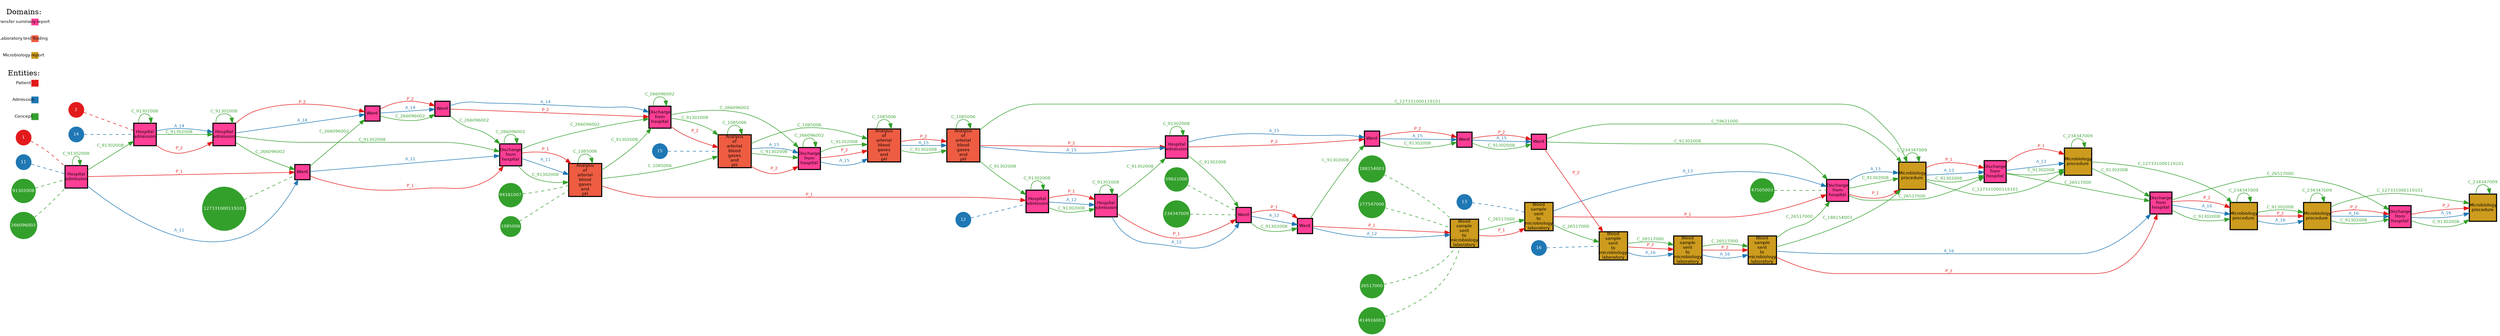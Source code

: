 // Query Result
digraph {
	graph [margin=0 rankdir=LR]
	node [fixedsize=false fontname=Helvetica fontsize=8 height=0.4 margin=0 shape=square width=0.4]
	1170 [label="Analysis
of
arterial
blood
gases
and
pH" color="#000000" fillcolor=tomato2 penwidth=2 style=filled]
	1171 [label="Hospital
admission" color="#000000" fillcolor=violetred1 penwidth=2 style=filled]
	1170 -> 1171 [label=P_1 color="#e31a1c" fontcolor="#e31a1c" fontname=Helvetica fontsize=8 penwidth=1]
	1171 [label="Hospital
admission" color="#000000" fillcolor=violetred1 penwidth=2 style=filled]
	1172 [label="Hospital
admission" color="#000000" fillcolor=violetred1 penwidth=2 style=filled]
	1171 -> 1172 [label=P_1 color="#e31a1c" fontcolor="#e31a1c" fontname=Helvetica fontsize=8 penwidth=1]
	1178 [label="Microbiology
procedure" color="#000000" fillcolor=goldenrod3 penwidth=2 style=filled]
	1179 [label="Discharge
from
hospital" color="#000000" fillcolor=violetred1 penwidth=2 style=filled]
	1178 -> 1179 [label=P_1 color="#e31a1c" fontcolor="#e31a1c" fontname=Helvetica fontsize=8 penwidth=1]
	1167 [label="Hospital
admission" color="#000000" fillcolor=violetred1 penwidth=2 style=filled]
	1168 [label=Ward color="#000000" fillcolor=violetred1 penwidth=2 style=filled]
	1167 -> 1168 [label=P_1 color="#e31a1c" fontcolor="#e31a1c" fontname=Helvetica fontsize=8 penwidth=1]
	1176 [label="Blood
sample
sent
to
microbiology
laboratory" color="#000000" fillcolor=goldenrod3 penwidth=2 style=filled]
	1177 [label="Discharge
from
hospital" color="#000000" fillcolor=violetred1 penwidth=2 style=filled]
	1176 -> 1177 [label=P_1 color="#e31a1c" fontcolor="#e31a1c" fontname=Helvetica fontsize=8 penwidth=1]
	1173 [label=Ward color="#000000" fillcolor=violetred1 penwidth=2 style=filled]
	1174 [label=Ward color="#000000" fillcolor=violetred1 penwidth=2 style=filled]
	1173 -> 1174 [label=P_1 color="#e31a1c" fontcolor="#e31a1c" fontname=Helvetica fontsize=8 penwidth=1]
	1179 [label="Discharge
from
hospital" color="#000000" fillcolor=violetred1 penwidth=2 style=filled]
	1180 [label="Microbiology
procedure" color="#000000" fillcolor=goldenrod3 penwidth=2 style=filled]
	1179 -> 1180 [label=P_1 color="#e31a1c" fontcolor="#e31a1c" fontname=Helvetica fontsize=8 penwidth=1]
	1177 [label="Discharge
from
hospital" color="#000000" fillcolor=violetred1 penwidth=2 style=filled]
	1178 [label="Microbiology
procedure" color="#000000" fillcolor=goldenrod3 penwidth=2 style=filled]
	1177 -> 1178 [label=P_1 color="#e31a1c" fontcolor="#e31a1c" fontname=Helvetica fontsize=8 penwidth=1]
	1175 [label="Blood
sample
sent
to
microbiology
laboratory" color="#000000" fillcolor=goldenrod3 penwidth=2 style=filled]
	1176 [label="Blood
sample
sent
to
microbiology
laboratory" color="#000000" fillcolor=goldenrod3 penwidth=2 style=filled]
	1175 -> 1176 [label=P_1 color="#e31a1c" fontcolor="#e31a1c" fontname=Helvetica fontsize=8 penwidth=1]
	1174 [label=Ward color="#000000" fillcolor=violetred1 penwidth=2 style=filled]
	1175 [label="Blood
sample
sent
to
microbiology
laboratory" color="#000000" fillcolor=goldenrod3 penwidth=2 style=filled]
	1174 -> 1175 [label=P_1 color="#e31a1c" fontcolor="#e31a1c" fontname=Helvetica fontsize=8 penwidth=1]
	1169 [label="Discharge
from
hospital" color="#000000" fillcolor=violetred1 penwidth=2 style=filled]
	1170 [label="Analysis
of
arterial
blood
gases
and
pH" color="#000000" fillcolor=tomato2 penwidth=2 style=filled]
	1169 -> 1170 [label=P_1 color="#e31a1c" fontcolor="#e31a1c" fontname=Helvetica fontsize=8 penwidth=1]
	1168 [label=Ward color="#000000" fillcolor=violetred1 penwidth=2 style=filled]
	1169 [label="Discharge
from
hospital" color="#000000" fillcolor=violetred1 penwidth=2 style=filled]
	1168 -> 1169 [label=P_1 color="#e31a1c" fontcolor="#e31a1c" fontname=Helvetica fontsize=8 penwidth=1]
	1172 [label="Hospital
admission" color="#000000" fillcolor=violetred1 penwidth=2 style=filled]
	1173 [label=Ward color="#000000" fillcolor=violetred1 penwidth=2 style=filled]
	1172 -> 1173 [label=P_1 color="#e31a1c" fontcolor="#e31a1c" fontname=Helvetica fontsize=8 penwidth=1]
	node [fixedsize=false fontname=Helvetica fontsize=8 height=0.4 margin=0 shape=square width=0.4]
	1171 [label="Hospital
admission" color="#000000" fillcolor=violetred1 penwidth=2 style=filled]
	1172 [label="Hospital
admission" color="#000000" fillcolor=violetred1 penwidth=2 style=filled]
	1179 [label="Discharge
from
hospital" color="#000000" fillcolor=violetred1 penwidth=2 style=filled]
	1168 [label=Ward color="#000000" fillcolor=violetred1 penwidth=2 style=filled]
	1177 [label="Discharge
from
hospital" color="#000000" fillcolor=violetred1 penwidth=2 style=filled]
	1174 [label=Ward color="#000000" fillcolor=violetred1 penwidth=2 style=filled]
	1180 [label="Microbiology
procedure" color="#000000" fillcolor=goldenrod3 penwidth=2 style=filled]
	1178 [label="Microbiology
procedure" color="#000000" fillcolor=goldenrod3 penwidth=2 style=filled]
	1176 [label="Blood
sample
sent
to
microbiology
laboratory" color="#000000" fillcolor=goldenrod3 penwidth=2 style=filled]
	1167 [label="Hospital
admission" color="#000000" fillcolor=violetred1 penwidth=2 style=filled]
	1175 [label="Blood
sample
sent
to
microbiology
laboratory" color="#000000" fillcolor=goldenrod3 penwidth=2 style=filled]
	1170 [label="Analysis
of
arterial
blood
gases
and
pH" color="#000000" fillcolor=tomato2 penwidth=2 style=filled]
	1169 [label="Discharge
from
hospital" color="#000000" fillcolor=violetred1 penwidth=2 style=filled]
	1173 [label=Ward color="#000000" fillcolor=violetred1 penwidth=2 style=filled]
	node [fixedsize=false fontname=Helvetica fontsize=8 height=0.4 margin=0 shape=square width=0.4]
	1198 [label="Microbiology
procedure" color="#000000" fillcolor=goldenrod3 penwidth=2 style=filled]
	1199 [label="Microbiology
procedure" color="#000000" fillcolor=goldenrod3 penwidth=2 style=filled]
	1198 -> 1199 [label=P_2 color="#e31a1c" fontcolor="#e31a1c" fontname=Helvetica fontsize=8 penwidth=1]
	1186 [label="Analysis
of
arterial
blood
gases
and
pH" color="#000000" fillcolor=tomato2 penwidth=2 style=filled]
	1187 [label="Discharge
from
hospital" color="#000000" fillcolor=violetred1 penwidth=2 style=filled]
	1186 -> 1187 [label=P_2 color="#e31a1c" fontcolor="#e31a1c" fontname=Helvetica fontsize=8 penwidth=1]
	1189 [label="Analysis
of
arterial
blood
gases
and
pH" color="#000000" fillcolor=tomato2 penwidth=2 style=filled]
	1190 [label="Hospital
admission" color="#000000" fillcolor=violetred1 penwidth=2 style=filled]
	1189 -> 1190 [label=P_2 color="#e31a1c" fontcolor="#e31a1c" fontname=Helvetica fontsize=8 penwidth=1]
	1193 [label=Ward color="#000000" fillcolor=violetred1 penwidth=2 style=filled]
	1194 [label="Blood
sample
sent
to
microbiology
laboratory" color="#000000" fillcolor=goldenrod3 penwidth=2 style=filled]
	1193 -> 1194 [label=P_2 color="#e31a1c" fontcolor="#e31a1c" fontname=Helvetica fontsize=8 penwidth=1]
	1184 [label=Ward color="#000000" fillcolor=violetred1 penwidth=2 style=filled]
	1185 [label="Discharge
from
hospital" color="#000000" fillcolor=violetred1 penwidth=2 style=filled]
	1184 -> 1185 [label=P_2 color="#e31a1c" fontcolor="#e31a1c" fontname=Helvetica fontsize=8 penwidth=1]
	1194 [label="Blood
sample
sent
to
microbiology
laboratory" color="#000000" fillcolor=goldenrod3 penwidth=2 style=filled]
	1195 [label="Blood
sample
sent
to
microbiology
laboratory" color="#000000" fillcolor=goldenrod3 penwidth=2 style=filled]
	1194 -> 1195 [label=P_2 color="#e31a1c" fontcolor="#e31a1c" fontname=Helvetica fontsize=8 penwidth=1]
	1181 [label="Hospital
admission" color="#000000" fillcolor=violetred1 penwidth=2 style=filled]
	1182 [label="Hospital
admission" color="#000000" fillcolor=violetred1 penwidth=2 style=filled]
	1181 -> 1182 [label=P_2 color="#e31a1c" fontcolor="#e31a1c" fontname=Helvetica fontsize=8 penwidth=1]
	1187 [label="Discharge
from
hospital" color="#000000" fillcolor=violetred1 penwidth=2 style=filled]
	1188 [label="Analysis
of
arterial
blood
gases
and
pH" color="#000000" fillcolor=tomato2 penwidth=2 style=filled]
	1187 -> 1188 [label=P_2 color="#e31a1c" fontcolor="#e31a1c" fontname=Helvetica fontsize=8 penwidth=1]
	1197 [label="Discharge
from
hospital" color="#000000" fillcolor=violetred1 penwidth=2 style=filled]
	1198 [label="Microbiology
procedure" color="#000000" fillcolor=goldenrod3 penwidth=2 style=filled]
	1197 -> 1198 [label=P_2 color="#e31a1c" fontcolor="#e31a1c" fontname=Helvetica fontsize=8 penwidth=1]
	1183 [label=Ward color="#000000" fillcolor=violetred1 penwidth=2 style=filled]
	1184 [label=Ward color="#000000" fillcolor=violetred1 penwidth=2 style=filled]
	1183 -> 1184 [label=P_2 color="#e31a1c" fontcolor="#e31a1c" fontname=Helvetica fontsize=8 penwidth=1]
	1182 [label="Hospital
admission" color="#000000" fillcolor=violetred1 penwidth=2 style=filled]
	1183 [label=Ward color="#000000" fillcolor=violetred1 penwidth=2 style=filled]
	1182 -> 1183 [label=P_2 color="#e31a1c" fontcolor="#e31a1c" fontname=Helvetica fontsize=8 penwidth=1]
	1190 [label="Hospital
admission" color="#000000" fillcolor=violetred1 penwidth=2 style=filled]
	1191 [label=Ward color="#000000" fillcolor=violetred1 penwidth=2 style=filled]
	1190 -> 1191 [label=P_2 color="#e31a1c" fontcolor="#e31a1c" fontname=Helvetica fontsize=8 penwidth=1]
	1188 [label="Analysis
of
arterial
blood
gases
and
pH" color="#000000" fillcolor=tomato2 penwidth=2 style=filled]
	1189 [label="Analysis
of
arterial
blood
gases
and
pH" color="#000000" fillcolor=tomato2 penwidth=2 style=filled]
	1188 -> 1189 [label=P_2 color="#e31a1c" fontcolor="#e31a1c" fontname=Helvetica fontsize=8 penwidth=1]
	1199 [label="Microbiology
procedure" color="#000000" fillcolor=goldenrod3 penwidth=2 style=filled]
	1200 [label="Discharge
from
hospital" color="#000000" fillcolor=violetred1 penwidth=2 style=filled]
	1199 -> 1200 [label=P_2 color="#e31a1c" fontcolor="#e31a1c" fontname=Helvetica fontsize=8 penwidth=1]
	1192 [label=Ward color="#000000" fillcolor=violetred1 penwidth=2 style=filled]
	1193 [label=Ward color="#000000" fillcolor=violetred1 penwidth=2 style=filled]
	1192 -> 1193 [label=P_2 color="#e31a1c" fontcolor="#e31a1c" fontname=Helvetica fontsize=8 penwidth=1]
	1200 [label="Discharge
from
hospital" color="#000000" fillcolor=violetred1 penwidth=2 style=filled]
	1201 [label="Microbiology
procedure" color="#000000" fillcolor=goldenrod3 penwidth=2 style=filled]
	1200 -> 1201 [label=P_2 color="#e31a1c" fontcolor="#e31a1c" fontname=Helvetica fontsize=8 penwidth=1]
	1185 [label="Discharge
from
hospital" color="#000000" fillcolor=violetred1 penwidth=2 style=filled]
	1186 [label="Analysis
of
arterial
blood
gases
and
pH" color="#000000" fillcolor=tomato2 penwidth=2 style=filled]
	1185 -> 1186 [label=P_2 color="#e31a1c" fontcolor="#e31a1c" fontname=Helvetica fontsize=8 penwidth=1]
	1191 [label=Ward color="#000000" fillcolor=violetred1 penwidth=2 style=filled]
	1192 [label=Ward color="#000000" fillcolor=violetred1 penwidth=2 style=filled]
	1191 -> 1192 [label=P_2 color="#e31a1c" fontcolor="#e31a1c" fontname=Helvetica fontsize=8 penwidth=1]
	1195 [label="Blood
sample
sent
to
microbiology
laboratory" color="#000000" fillcolor=goldenrod3 penwidth=2 style=filled]
	1196 [label="Blood
sample
sent
to
microbiology
laboratory" color="#000000" fillcolor=goldenrod3 penwidth=2 style=filled]
	1195 -> 1196 [label=P_2 color="#e31a1c" fontcolor="#e31a1c" fontname=Helvetica fontsize=8 penwidth=1]
	1196 [label="Blood
sample
sent
to
microbiology
laboratory" color="#000000" fillcolor=goldenrod3 penwidth=2 style=filled]
	1197 [label="Discharge
from
hospital" color="#000000" fillcolor=violetred1 penwidth=2 style=filled]
	1196 -> 1197 [label=P_2 color="#e31a1c" fontcolor="#e31a1c" fontname=Helvetica fontsize=8 penwidth=1]
	node [fixedsize=false fontname=Helvetica fontsize=8 height=0.4 margin=0 shape=square width=0.4]
	1181 [label="Hospital
admission" color="#000000" fillcolor=violetred1 penwidth=2 style=filled]
	1199 [label="Microbiology
procedure" color="#000000" fillcolor=goldenrod3 penwidth=2 style=filled]
	1187 [label="Discharge
from
hospital" color="#000000" fillcolor=violetred1 penwidth=2 style=filled]
	1190 [label="Hospital
admission" color="#000000" fillcolor=violetred1 penwidth=2 style=filled]
	1194 [label="Blood
sample
sent
to
microbiology
laboratory" color="#000000" fillcolor=goldenrod3 penwidth=2 style=filled]
	1185 [label="Discharge
from
hospital" color="#000000" fillcolor=violetred1 penwidth=2 style=filled]
	1195 [label="Blood
sample
sent
to
microbiology
laboratory" color="#000000" fillcolor=goldenrod3 penwidth=2 style=filled]
	1182 [label="Hospital
admission" color="#000000" fillcolor=violetred1 penwidth=2 style=filled]
	1188 [label="Analysis
of
arterial
blood
gases
and
pH" color="#000000" fillcolor=tomato2 penwidth=2 style=filled]
	1198 [label="Microbiology
procedure" color="#000000" fillcolor=goldenrod3 penwidth=2 style=filled]
	1184 [label=Ward color="#000000" fillcolor=violetred1 penwidth=2 style=filled]
	1183 [label=Ward color="#000000" fillcolor=violetred1 penwidth=2 style=filled]
	1191 [label=Ward color="#000000" fillcolor=violetred1 penwidth=2 style=filled]
	1189 [label="Analysis
of
arterial
blood
gases
and
pH" color="#000000" fillcolor=tomato2 penwidth=2 style=filled]
	1200 [label="Discharge
from
hospital" color="#000000" fillcolor=violetred1 penwidth=2 style=filled]
	1193 [label=Ward color="#000000" fillcolor=violetred1 penwidth=2 style=filled]
	1201 [label="Microbiology
procedure" color="#000000" fillcolor=goldenrod3 penwidth=2 style=filled]
	1186 [label="Analysis
of
arterial
blood
gases
and
pH" color="#000000" fillcolor=tomato2 penwidth=2 style=filled]
	1192 [label=Ward color="#000000" fillcolor=violetred1 penwidth=2 style=filled]
	1196 [label="Blood
sample
sent
to
microbiology
laboratory" color="#000000" fillcolor=goldenrod3 penwidth=2 style=filled]
	1197 [label="Discharge
from
hospital" color="#000000" fillcolor=violetred1 penwidth=2 style=filled]
	node [fixedsize=false fontname=Helvetica fontsize=8 height=0.4 margin=0 shape=square width=0.4]
	1169 [label="Discharge
from
hospital" color="#000000" fillcolor=violetred1 penwidth=2 style=filled]
	1170 [label="Analysis
of
arterial
blood
gases
and
pH" color="#000000" fillcolor=tomato2 penwidth=2 style=filled]
	1169 -> 1170 [label=A_11 color="#1f78b4" fontcolor="#1f78b4" fontname=Helvetica fontsize=8 penwidth=1]
	1167 [label="Hospital
admission" color="#000000" fillcolor=violetred1 penwidth=2 style=filled]
	1168 [label=Ward color="#000000" fillcolor=violetred1 penwidth=2 style=filled]
	1167 -> 1168 [label=A_11 color="#1f78b4" fontcolor="#1f78b4" fontname=Helvetica fontsize=8 penwidth=1]
	1168 [label=Ward color="#000000" fillcolor=violetred1 penwidth=2 style=filled]
	1169 [label="Discharge
from
hospital" color="#000000" fillcolor=violetred1 penwidth=2 style=filled]
	1168 -> 1169 [label=A_11 color="#1f78b4" fontcolor="#1f78b4" fontname=Helvetica fontsize=8 penwidth=1]
	node [fixedsize=false fontname=Helvetica fontsize=8 height=0.4 margin=0 shape=square width=0.4]
	1170 [label="Analysis
of
arterial
blood
gases
and
pH" color="#000000" fillcolor=tomato2 penwidth=2 style=filled]
	1167 [label="Hospital
admission" color="#000000" fillcolor=violetred1 penwidth=2 style=filled]
	1168 [label=Ward color="#000000" fillcolor=violetred1 penwidth=2 style=filled]
	1169 [label="Discharge
from
hospital" color="#000000" fillcolor=violetred1 penwidth=2 style=filled]
	node [fixedsize=false fontname=Helvetica fontsize=8 height=0.4 margin=0 shape=square width=0.4]
	1172 [label="Hospital
admission" color="#000000" fillcolor=violetred1 penwidth=2 style=filled]
	1173 [label=Ward color="#000000" fillcolor=violetred1 penwidth=2 style=filled]
	1172 -> 1173 [label=A_12 color="#1f78b4" fontcolor="#1f78b4" fontname=Helvetica fontsize=8 penwidth=1]
	1171 [label="Hospital
admission" color="#000000" fillcolor=violetred1 penwidth=2 style=filled]
	1172 [label="Hospital
admission" color="#000000" fillcolor=violetred1 penwidth=2 style=filled]
	1171 -> 1172 [label=A_12 color="#1f78b4" fontcolor="#1f78b4" fontname=Helvetica fontsize=8 penwidth=1]
	1173 [label=Ward color="#000000" fillcolor=violetred1 penwidth=2 style=filled]
	1174 [label=Ward color="#000000" fillcolor=violetred1 penwidth=2 style=filled]
	1173 -> 1174 [label=A_12 color="#1f78b4" fontcolor="#1f78b4" fontname=Helvetica fontsize=8 penwidth=1]
	1174 [label=Ward color="#000000" fillcolor=violetred1 penwidth=2 style=filled]
	1175 [label="Blood
sample
sent
to
microbiology
laboratory" color="#000000" fillcolor=goldenrod3 penwidth=2 style=filled]
	1174 -> 1175 [label=A_12 color="#1f78b4" fontcolor="#1f78b4" fontname=Helvetica fontsize=8 penwidth=1]
	node [fixedsize=false fontname=Helvetica fontsize=8 height=0.4 margin=0 shape=square width=0.4]
	1173 [label=Ward color="#000000" fillcolor=violetred1 penwidth=2 style=filled]
	1172 [label="Hospital
admission" color="#000000" fillcolor=violetred1 penwidth=2 style=filled]
	1174 [label=Ward color="#000000" fillcolor=violetred1 penwidth=2 style=filled]
	1171 [label="Hospital
admission" color="#000000" fillcolor=violetred1 penwidth=2 style=filled]
	1175 [label="Blood
sample
sent
to
microbiology
laboratory" color="#000000" fillcolor=goldenrod3 penwidth=2 style=filled]
	node [fixedsize=false fontname=Helvetica fontsize=8 height=0.4 margin=0 shape=square width=0.4]
	1177 [label="Discharge
from
hospital" color="#000000" fillcolor=violetred1 penwidth=2 style=filled]
	1178 [label="Microbiology
procedure" color="#000000" fillcolor=goldenrod3 penwidth=2 style=filled]
	1177 -> 1178 [label=A_13 color="#1f78b4" fontcolor="#1f78b4" fontname=Helvetica fontsize=8 penwidth=1]
	1176 [label="Blood
sample
sent
to
microbiology
laboratory" color="#000000" fillcolor=goldenrod3 penwidth=2 style=filled]
	1177 [label="Discharge
from
hospital" color="#000000" fillcolor=violetred1 penwidth=2 style=filled]
	1176 -> 1177 [label=A_13 color="#1f78b4" fontcolor="#1f78b4" fontname=Helvetica fontsize=8 penwidth=1]
	1178 [label="Microbiology
procedure" color="#000000" fillcolor=goldenrod3 penwidth=2 style=filled]
	1179 [label="Discharge
from
hospital" color="#000000" fillcolor=violetred1 penwidth=2 style=filled]
	1178 -> 1179 [label=A_13 color="#1f78b4" fontcolor="#1f78b4" fontname=Helvetica fontsize=8 penwidth=1]
	1179 [label="Discharge
from
hospital" color="#000000" fillcolor=violetred1 penwidth=2 style=filled]
	1180 [label="Microbiology
procedure" color="#000000" fillcolor=goldenrod3 penwidth=2 style=filled]
	1179 -> 1180 [label=A_13 color="#1f78b4" fontcolor="#1f78b4" fontname=Helvetica fontsize=8 penwidth=1]
	node [fixedsize=false fontname=Helvetica fontsize=8 height=0.4 margin=0 shape=square width=0.4]
	1176 [label="Blood
sample
sent
to
microbiology
laboratory" color="#000000" fillcolor=goldenrod3 penwidth=2 style=filled]
	1178 [label="Microbiology
procedure" color="#000000" fillcolor=goldenrod3 penwidth=2 style=filled]
	1177 [label="Discharge
from
hospital" color="#000000" fillcolor=violetred1 penwidth=2 style=filled]
	1179 [label="Discharge
from
hospital" color="#000000" fillcolor=violetred1 penwidth=2 style=filled]
	1180 [label="Microbiology
procedure" color="#000000" fillcolor=goldenrod3 penwidth=2 style=filled]
	node [fixedsize=false fontname=Helvetica fontsize=8 height=0.4 margin=0 shape=square width=0.4]
	1184 [label=Ward color="#000000" fillcolor=violetred1 penwidth=2 style=filled]
	1185 [label="Discharge
from
hospital" color="#000000" fillcolor=violetred1 penwidth=2 style=filled]
	1184 -> 1185 [label=A_14 color="#1f78b4" fontcolor="#1f78b4" fontname=Helvetica fontsize=8 penwidth=1]
	1182 [label="Hospital
admission" color="#000000" fillcolor=violetred1 penwidth=2 style=filled]
	1183 [label=Ward color="#000000" fillcolor=violetred1 penwidth=2 style=filled]
	1182 -> 1183 [label=A_14 color="#1f78b4" fontcolor="#1f78b4" fontname=Helvetica fontsize=8 penwidth=1]
	1183 [label=Ward color="#000000" fillcolor=violetred1 penwidth=2 style=filled]
	1184 [label=Ward color="#000000" fillcolor=violetred1 penwidth=2 style=filled]
	1183 -> 1184 [label=A_14 color="#1f78b4" fontcolor="#1f78b4" fontname=Helvetica fontsize=8 penwidth=1]
	1181 [label="Hospital
admission" color="#000000" fillcolor=violetred1 penwidth=2 style=filled]
	1182 [label="Hospital
admission" color="#000000" fillcolor=violetred1 penwidth=2 style=filled]
	1181 -> 1182 [label=A_14 color="#1f78b4" fontcolor="#1f78b4" fontname=Helvetica fontsize=8 penwidth=1]
	node [fixedsize=false fontname=Helvetica fontsize=8 height=0.4 margin=0 shape=square width=0.4]
	1181 [label="Hospital
admission" color="#000000" fillcolor=violetred1 penwidth=2 style=filled]
	1185 [label="Discharge
from
hospital" color="#000000" fillcolor=violetred1 penwidth=2 style=filled]
	1183 [label=Ward color="#000000" fillcolor=violetred1 penwidth=2 style=filled]
	1184 [label=Ward color="#000000" fillcolor=violetred1 penwidth=2 style=filled]
	1182 [label="Hospital
admission" color="#000000" fillcolor=violetred1 penwidth=2 style=filled]
	node [fixedsize=false fontname=Helvetica fontsize=8 height=0.4 margin=0 shape=square width=0.4]
	1188 [label="Analysis
of
arterial
blood
gases
and
pH" color="#000000" fillcolor=tomato2 penwidth=2 style=filled]
	1189 [label="Analysis
of
arterial
blood
gases
and
pH" color="#000000" fillcolor=tomato2 penwidth=2 style=filled]
	1188 -> 1189 [label=A_15 color="#1f78b4" fontcolor="#1f78b4" fontname=Helvetica fontsize=8 penwidth=1]
	1190 [label="Hospital
admission" color="#000000" fillcolor=violetred1 penwidth=2 style=filled]
	1191 [label=Ward color="#000000" fillcolor=violetred1 penwidth=2 style=filled]
	1190 -> 1191 [label=A_15 color="#1f78b4" fontcolor="#1f78b4" fontname=Helvetica fontsize=8 penwidth=1]
	1189 [label="Analysis
of
arterial
blood
gases
and
pH" color="#000000" fillcolor=tomato2 penwidth=2 style=filled]
	1190 [label="Hospital
admission" color="#000000" fillcolor=violetred1 penwidth=2 style=filled]
	1189 -> 1190 [label=A_15 color="#1f78b4" fontcolor="#1f78b4" fontname=Helvetica fontsize=8 penwidth=1]
	1191 [label=Ward color="#000000" fillcolor=violetred1 penwidth=2 style=filled]
	1192 [label=Ward color="#000000" fillcolor=violetred1 penwidth=2 style=filled]
	1191 -> 1192 [label=A_15 color="#1f78b4" fontcolor="#1f78b4" fontname=Helvetica fontsize=8 penwidth=1]
	1192 [label=Ward color="#000000" fillcolor=violetred1 penwidth=2 style=filled]
	1193 [label=Ward color="#000000" fillcolor=violetred1 penwidth=2 style=filled]
	1192 -> 1193 [label=A_15 color="#1f78b4" fontcolor="#1f78b4" fontname=Helvetica fontsize=8 penwidth=1]
	1186 [label="Analysis
of
arterial
blood
gases
and
pH" color="#000000" fillcolor=tomato2 penwidth=2 style=filled]
	1187 [label="Discharge
from
hospital" color="#000000" fillcolor=violetred1 penwidth=2 style=filled]
	1186 -> 1187 [label=A_15 color="#1f78b4" fontcolor="#1f78b4" fontname=Helvetica fontsize=8 penwidth=1]
	1187 [label="Discharge
from
hospital" color="#000000" fillcolor=violetred1 penwidth=2 style=filled]
	1188 [label="Analysis
of
arterial
blood
gases
and
pH" color="#000000" fillcolor=tomato2 penwidth=2 style=filled]
	1187 -> 1188 [label=A_15 color="#1f78b4" fontcolor="#1f78b4" fontname=Helvetica fontsize=8 penwidth=1]
	node [fixedsize=false fontname=Helvetica fontsize=8 height=0.4 margin=0 shape=square width=0.4]
	1186 [label="Analysis
of
arterial
blood
gases
and
pH" color="#000000" fillcolor=tomato2 penwidth=2 style=filled]
	1189 [label="Analysis
of
arterial
blood
gases
and
pH" color="#000000" fillcolor=tomato2 penwidth=2 style=filled]
	1191 [label=Ward color="#000000" fillcolor=violetred1 penwidth=2 style=filled]
	1190 [label="Hospital
admission" color="#000000" fillcolor=violetred1 penwidth=2 style=filled]
	1192 [label=Ward color="#000000" fillcolor=violetred1 penwidth=2 style=filled]
	1193 [label=Ward color="#000000" fillcolor=violetred1 penwidth=2 style=filled]
	1187 [label="Discharge
from
hospital" color="#000000" fillcolor=violetred1 penwidth=2 style=filled]
	1188 [label="Analysis
of
arterial
blood
gases
and
pH" color="#000000" fillcolor=tomato2 penwidth=2 style=filled]
	node [fixedsize=false fontname=Helvetica fontsize=8 height=0.4 margin=0 shape=square width=0.4]
	1197 [label="Discharge
from
hospital" color="#000000" fillcolor=violetred1 penwidth=2 style=filled]
	1198 [label="Microbiology
procedure" color="#000000" fillcolor=goldenrod3 penwidth=2 style=filled]
	1197 -> 1198 [label=A_16 color="#1f78b4" fontcolor="#1f78b4" fontname=Helvetica fontsize=8 penwidth=1]
	1198 [label="Microbiology
procedure" color="#000000" fillcolor=goldenrod3 penwidth=2 style=filled]
	1199 [label="Microbiology
procedure" color="#000000" fillcolor=goldenrod3 penwidth=2 style=filled]
	1198 -> 1199 [label=A_16 color="#1f78b4" fontcolor="#1f78b4" fontname=Helvetica fontsize=8 penwidth=1]
	1199 [label="Microbiology
procedure" color="#000000" fillcolor=goldenrod3 penwidth=2 style=filled]
	1200 [label="Discharge
from
hospital" color="#000000" fillcolor=violetred1 penwidth=2 style=filled]
	1199 -> 1200 [label=A_16 color="#1f78b4" fontcolor="#1f78b4" fontname=Helvetica fontsize=8 penwidth=1]
	1195 [label="Blood
sample
sent
to
microbiology
laboratory" color="#000000" fillcolor=goldenrod3 penwidth=2 style=filled]
	1196 [label="Blood
sample
sent
to
microbiology
laboratory" color="#000000" fillcolor=goldenrod3 penwidth=2 style=filled]
	1195 -> 1196 [label=A_16 color="#1f78b4" fontcolor="#1f78b4" fontname=Helvetica fontsize=8 penwidth=1]
	1194 [label="Blood
sample
sent
to
microbiology
laboratory" color="#000000" fillcolor=goldenrod3 penwidth=2 style=filled]
	1195 [label="Blood
sample
sent
to
microbiology
laboratory" color="#000000" fillcolor=goldenrod3 penwidth=2 style=filled]
	1194 -> 1195 [label=A_16 color="#1f78b4" fontcolor="#1f78b4" fontname=Helvetica fontsize=8 penwidth=1]
	1196 [label="Blood
sample
sent
to
microbiology
laboratory" color="#000000" fillcolor=goldenrod3 penwidth=2 style=filled]
	1197 [label="Discharge
from
hospital" color="#000000" fillcolor=violetred1 penwidth=2 style=filled]
	1196 -> 1197 [label=A_16 color="#1f78b4" fontcolor="#1f78b4" fontname=Helvetica fontsize=8 penwidth=1]
	1200 [label="Discharge
from
hospital" color="#000000" fillcolor=violetred1 penwidth=2 style=filled]
	1201 [label="Microbiology
procedure" color="#000000" fillcolor=goldenrod3 penwidth=2 style=filled]
	1200 -> 1201 [label=A_16 color="#1f78b4" fontcolor="#1f78b4" fontname=Helvetica fontsize=8 penwidth=1]
	node [fixedsize=false fontname=Helvetica fontsize=8 height=0.4 margin=0 shape=square width=0.4]
	1194 [label="Blood
sample
sent
to
microbiology
laboratory" color="#000000" fillcolor=goldenrod3 penwidth=2 style=filled]
	1198 [label="Microbiology
procedure" color="#000000" fillcolor=goldenrod3 penwidth=2 style=filled]
	1199 [label="Microbiology
procedure" color="#000000" fillcolor=goldenrod3 penwidth=2 style=filled]
	1200 [label="Discharge
from
hospital" color="#000000" fillcolor=violetred1 penwidth=2 style=filled]
	1196 [label="Blood
sample
sent
to
microbiology
laboratory" color="#000000" fillcolor=goldenrod3 penwidth=2 style=filled]
	1195 [label="Blood
sample
sent
to
microbiology
laboratory" color="#000000" fillcolor=goldenrod3 penwidth=2 style=filled]
	1197 [label="Discharge
from
hospital" color="#000000" fillcolor=violetred1 penwidth=2 style=filled]
	1201 [label="Microbiology
procedure" color="#000000" fillcolor=goldenrod3 penwidth=2 style=filled]
	node [fixedsize=false fontname=Helvetica fontsize=8 height=0.4 margin=0 shape=square width=0.4]
	1191 [label=Ward color="#000000" fillcolor=violetred1 penwidth=2 style=filled]
	1192 [label=Ward color="#000000" fillcolor=violetred1 penwidth=2 style=filled]
	1191 -> 1192 [label=C_91302008 color="#33a02c" fontcolor="#33a02c" fontname=Helvetica fontsize=8 penwidth=1]
	1173 [label=Ward color="#000000" fillcolor=violetred1 penwidth=2 style=filled]
	1174 [label=Ward color="#000000" fillcolor=violetred1 penwidth=2 style=filled]
	1173 -> 1174 [label=C_91302008 color="#33a02c" fontcolor="#33a02c" fontname=Helvetica fontsize=8 penwidth=1]
	1193 [label=Ward color="#000000" fillcolor=violetred1 penwidth=2 style=filled]
	1177 [label="Discharge
from
hospital" color="#000000" fillcolor=violetred1 penwidth=2 style=filled]
	1193 -> 1177 [label=C_91302008 color="#33a02c" fontcolor="#33a02c" fontname=Helvetica fontsize=8 penwidth=1]
	1174 [label=Ward color="#000000" fillcolor=violetred1 penwidth=2 style=filled]
	1191 [label=Ward color="#000000" fillcolor=violetred1 penwidth=2 style=filled]
	1174 -> 1191 [label=C_91302008 color="#33a02c" fontcolor="#33a02c" fontname=Helvetica fontsize=8 penwidth=1]
	1192 [label=Ward color="#000000" fillcolor=violetred1 penwidth=2 style=filled]
	1193 [label=Ward color="#000000" fillcolor=violetred1 penwidth=2 style=filled]
	1192 -> 1193 [label=C_91302008 color="#33a02c" fontcolor="#33a02c" fontname=Helvetica fontsize=8 penwidth=1]
	1167 [label="Hospital
admission" color="#000000" fillcolor=violetred1 penwidth=2 style=filled]
	1181 [label="Hospital
admission" color="#000000" fillcolor=violetred1 penwidth=2 style=filled]
	1167 -> 1181 [label=C_91302008 color="#33a02c" fontcolor="#33a02c" fontname=Helvetica fontsize=8 penwidth=1]
	1167 [label="Hospital
admission" color="#000000" fillcolor=violetred1 penwidth=2 style=filled]
	1167 [label="Hospital
admission" color="#000000" fillcolor=violetred1 penwidth=2 style=filled]
	1167 -> 1167 [label=C_91302008 color="#33a02c" fontcolor="#33a02c" fontname=Helvetica fontsize=8 penwidth=1]
	1181 [label="Hospital
admission" color="#000000" fillcolor=violetred1 penwidth=2 style=filled]
	1182 [label="Hospital
admission" color="#000000" fillcolor=violetred1 penwidth=2 style=filled]
	1181 -> 1182 [label=C_91302008 color="#33a02c" fontcolor="#33a02c" fontname=Helvetica fontsize=8 penwidth=1]
	1181 [label="Hospital
admission" color="#000000" fillcolor=violetred1 penwidth=2 style=filled]
	1181 [label="Hospital
admission" color="#000000" fillcolor=violetred1 penwidth=2 style=filled]
	1181 -> 1181 [label=C_91302008 color="#33a02c" fontcolor="#33a02c" fontname=Helvetica fontsize=8 penwidth=1]
	1182 [label="Hospital
admission" color="#000000" fillcolor=violetred1 penwidth=2 style=filled]
	1169 [label="Discharge
from
hospital" color="#000000" fillcolor=violetred1 penwidth=2 style=filled]
	1182 -> 1169 [label=C_91302008 color="#33a02c" fontcolor="#33a02c" fontname=Helvetica fontsize=8 penwidth=1]
	1182 [label="Hospital
admission" color="#000000" fillcolor=violetred1 penwidth=2 style=filled]
	1182 [label="Hospital
admission" color="#000000" fillcolor=violetred1 penwidth=2 style=filled]
	1182 -> 1182 [label=C_91302008 color="#33a02c" fontcolor="#33a02c" fontname=Helvetica fontsize=8 penwidth=1]
	1187 [label="Discharge
from
hospital" color="#000000" fillcolor=violetred1 penwidth=2 style=filled]
	1188 [label="Analysis
of
arterial
blood
gases
and
pH" color="#000000" fillcolor=tomato2 penwidth=2 style=filled]
	1187 -> 1188 [label=C_91302008 color="#33a02c" fontcolor="#33a02c" fontname=Helvetica fontsize=8 penwidth=1]
	1185 [label="Discharge
from
hospital" color="#000000" fillcolor=violetred1 penwidth=2 style=filled]
	1186 [label="Analysis
of
arterial
blood
gases
and
pH" color="#000000" fillcolor=tomato2 penwidth=2 style=filled]
	1185 -> 1186 [label=C_91302008 color="#33a02c" fontcolor="#33a02c" fontname=Helvetica fontsize=8 penwidth=1]
	1169 [label="Discharge
from
hospital" color="#000000" fillcolor=violetred1 penwidth=2 style=filled]
	1170 [label="Analysis
of
arterial
blood
gases
and
pH" color="#000000" fillcolor=tomato2 penwidth=2 style=filled]
	1169 -> 1170 [label=C_91302008 color="#33a02c" fontcolor="#33a02c" fontname=Helvetica fontsize=8 penwidth=1]
	1171 [label="Hospital
admission" color="#000000" fillcolor=violetred1 penwidth=2 style=filled]
	1172 [label="Hospital
admission" color="#000000" fillcolor=violetred1 penwidth=2 style=filled]
	1171 -> 1172 [label=C_91302008 color="#33a02c" fontcolor="#33a02c" fontname=Helvetica fontsize=8 penwidth=1]
	1171 [label="Hospital
admission" color="#000000" fillcolor=violetred1 penwidth=2 style=filled]
	1171 [label="Hospital
admission" color="#000000" fillcolor=violetred1 penwidth=2 style=filled]
	1171 -> 1171 [label=C_91302008 color="#33a02c" fontcolor="#33a02c" fontname=Helvetica fontsize=8 penwidth=1]
	1172 [label="Hospital
admission" color="#000000" fillcolor=violetred1 penwidth=2 style=filled]
	1190 [label="Hospital
admission" color="#000000" fillcolor=violetred1 penwidth=2 style=filled]
	1172 -> 1190 [label=C_91302008 color="#33a02c" fontcolor="#33a02c" fontname=Helvetica fontsize=8 penwidth=1]
	1172 [label="Hospital
admission" color="#000000" fillcolor=violetred1 penwidth=2 style=filled]
	1172 [label="Hospital
admission" color="#000000" fillcolor=violetred1 penwidth=2 style=filled]
	1172 -> 1172 [label=C_91302008 color="#33a02c" fontcolor="#33a02c" fontname=Helvetica fontsize=8 penwidth=1]
	1190 [label="Hospital
admission" color="#000000" fillcolor=violetred1 penwidth=2 style=filled]
	1173 [label=Ward color="#000000" fillcolor=violetred1 penwidth=2 style=filled]
	1190 -> 1173 [label=C_91302008 color="#33a02c" fontcolor="#33a02c" fontname=Helvetica fontsize=8 penwidth=1]
	1190 [label="Hospital
admission" color="#000000" fillcolor=violetred1 penwidth=2 style=filled]
	1190 [label="Hospital
admission" color="#000000" fillcolor=violetred1 penwidth=2 style=filled]
	1190 -> 1190 [label=C_91302008 color="#33a02c" fontcolor="#33a02c" fontname=Helvetica fontsize=8 penwidth=1]
	1177 [label="Discharge
from
hospital" color="#000000" fillcolor=violetred1 penwidth=2 style=filled]
	1178 [label="Microbiology
procedure" color="#000000" fillcolor=goldenrod3 penwidth=2 style=filled]
	1177 -> 1178 [label=C_91302008 color="#33a02c" fontcolor="#33a02c" fontname=Helvetica fontsize=8 penwidth=1]
	1200 [label="Discharge
from
hospital" color="#000000" fillcolor=violetred1 penwidth=2 style=filled]
	1201 [label="Microbiology
procedure" color="#000000" fillcolor=goldenrod3 penwidth=2 style=filled]
	1200 -> 1201 [label=C_91302008 color="#33a02c" fontcolor="#33a02c" fontname=Helvetica fontsize=8 penwidth=1]
	1197 [label="Discharge
from
hospital" color="#000000" fillcolor=violetred1 penwidth=2 style=filled]
	1198 [label="Microbiology
procedure" color="#000000" fillcolor=goldenrod3 penwidth=2 style=filled]
	1197 -> 1198 [label=C_91302008 color="#33a02c" fontcolor="#33a02c" fontname=Helvetica fontsize=8 penwidth=1]
	1179 [label="Discharge
from
hospital" color="#000000" fillcolor=violetred1 penwidth=2 style=filled]
	1180 [label="Microbiology
procedure" color="#000000" fillcolor=goldenrod3 penwidth=2 style=filled]
	1179 -> 1180 [label=C_91302008 color="#33a02c" fontcolor="#33a02c" fontname=Helvetica fontsize=8 penwidth=1]
	1180 [label="Microbiology
procedure" color="#000000" fillcolor=goldenrod3 penwidth=2 style=filled]
	1197 [label="Discharge
from
hospital" color="#000000" fillcolor=violetred1 penwidth=2 style=filled]
	1180 -> 1197 [label=C_91302008 color="#33a02c" fontcolor="#33a02c" fontname=Helvetica fontsize=8 penwidth=1]
	1178 [label="Microbiology
procedure" color="#000000" fillcolor=goldenrod3 penwidth=2 style=filled]
	1179 [label="Discharge
from
hospital" color="#000000" fillcolor=violetred1 penwidth=2 style=filled]
	1178 -> 1179 [label=C_91302008 color="#33a02c" fontcolor="#33a02c" fontname=Helvetica fontsize=8 penwidth=1]
	1198 [label="Microbiology
procedure" color="#000000" fillcolor=goldenrod3 penwidth=2 style=filled]
	1199 [label="Microbiology
procedure" color="#000000" fillcolor=goldenrod3 penwidth=2 style=filled]
	1198 -> 1199 [label=C_91302008 color="#33a02c" fontcolor="#33a02c" fontname=Helvetica fontsize=8 penwidth=1]
	1199 [label="Microbiology
procedure" color="#000000" fillcolor=goldenrod3 penwidth=2 style=filled]
	1200 [label="Discharge
from
hospital" color="#000000" fillcolor=violetred1 penwidth=2 style=filled]
	1199 -> 1200 [label=C_91302008 color="#33a02c" fontcolor="#33a02c" fontname=Helvetica fontsize=8 penwidth=1]
	1188 [label="Analysis
of
arterial
blood
gases
and
pH" color="#000000" fillcolor=tomato2 penwidth=2 style=filled]
	1189 [label="Analysis
of
arterial
blood
gases
and
pH" color="#000000" fillcolor=tomato2 penwidth=2 style=filled]
	1188 -> 1189 [label=C_91302008 color="#33a02c" fontcolor="#33a02c" fontname=Helvetica fontsize=8 penwidth=1]
	1189 [label="Analysis
of
arterial
blood
gases
and
pH" color="#000000" fillcolor=tomato2 penwidth=2 style=filled]
	1171 [label="Hospital
admission" color="#000000" fillcolor=violetred1 penwidth=2 style=filled]
	1189 -> 1171 [label=C_91302008 color="#33a02c" fontcolor="#33a02c" fontname=Helvetica fontsize=8 penwidth=1]
	1170 [label="Analysis
of
arterial
blood
gases
and
pH" color="#000000" fillcolor=tomato2 penwidth=2 style=filled]
	1185 [label="Discharge
from
hospital" color="#000000" fillcolor=violetred1 penwidth=2 style=filled]
	1170 -> 1185 [label=C_91302008 color="#33a02c" fontcolor="#33a02c" fontname=Helvetica fontsize=8 penwidth=1]
	1186 [label="Analysis
of
arterial
blood
gases
and
pH" color="#000000" fillcolor=tomato2 penwidth=2 style=filled]
	1187 [label="Discharge
from
hospital" color="#000000" fillcolor=violetred1 penwidth=2 style=filled]
	1186 -> 1187 [label=C_91302008 color="#33a02c" fontcolor="#33a02c" fontname=Helvetica fontsize=8 penwidth=1]
	node [fixedsize=false fontname=Helvetica fontsize=8 height=0.4 margin=0 shape=square width=0.4]
	1191 [label=Ward color="#000000" fillcolor=violetred1 penwidth=2 style=filled]
	1173 [label=Ward color="#000000" fillcolor=violetred1 penwidth=2 style=filled]
	1193 [label=Ward color="#000000" fillcolor=violetred1 penwidth=2 style=filled]
	1174 [label=Ward color="#000000" fillcolor=violetred1 penwidth=2 style=filled]
	1192 [label=Ward color="#000000" fillcolor=violetred1 penwidth=2 style=filled]
	1167 [label="Hospital
admission" color="#000000" fillcolor=violetred1 penwidth=2 style=filled]
	1181 [label="Hospital
admission" color="#000000" fillcolor=violetred1 penwidth=2 style=filled]
	1182 [label="Hospital
admission" color="#000000" fillcolor=violetred1 penwidth=2 style=filled]
	1187 [label="Discharge
from
hospital" color="#000000" fillcolor=violetred1 penwidth=2 style=filled]
	1185 [label="Discharge
from
hospital" color="#000000" fillcolor=violetred1 penwidth=2 style=filled]
	1169 [label="Discharge
from
hospital" color="#000000" fillcolor=violetred1 penwidth=2 style=filled]
	1171 [label="Hospital
admission" color="#000000" fillcolor=violetred1 penwidth=2 style=filled]
	1172 [label="Hospital
admission" color="#000000" fillcolor=violetred1 penwidth=2 style=filled]
	1190 [label="Hospital
admission" color="#000000" fillcolor=violetred1 penwidth=2 style=filled]
	1177 [label="Discharge
from
hospital" color="#000000" fillcolor=violetred1 penwidth=2 style=filled]
	1200 [label="Discharge
from
hospital" color="#000000" fillcolor=violetred1 penwidth=2 style=filled]
	1197 [label="Discharge
from
hospital" color="#000000" fillcolor=violetred1 penwidth=2 style=filled]
	1179 [label="Discharge
from
hospital" color="#000000" fillcolor=violetred1 penwidth=2 style=filled]
	1201 [label="Microbiology
procedure" color="#000000" fillcolor=goldenrod3 penwidth=2 style=filled]
	1180 [label="Microbiology
procedure" color="#000000" fillcolor=goldenrod3 penwidth=2 style=filled]
	1178 [label="Microbiology
procedure" color="#000000" fillcolor=goldenrod3 penwidth=2 style=filled]
	1198 [label="Microbiology
procedure" color="#000000" fillcolor=goldenrod3 penwidth=2 style=filled]
	1199 [label="Microbiology
procedure" color="#000000" fillcolor=goldenrod3 penwidth=2 style=filled]
	1181 [label="Hospital
admission" color="#000000" fillcolor=violetred1 penwidth=2 style=filled]
	1167 [label="Hospital
admission" color="#000000" fillcolor=violetred1 penwidth=2 style=filled]
	1182 [label="Hospital
admission" color="#000000" fillcolor=violetred1 penwidth=2 style=filled]
	1188 [label="Analysis
of
arterial
blood
gases
and
pH" color="#000000" fillcolor=tomato2 penwidth=2 style=filled]
	1189 [label="Analysis
of
arterial
blood
gases
and
pH" color="#000000" fillcolor=tomato2 penwidth=2 style=filled]
	1170 [label="Analysis
of
arterial
blood
gases
and
pH" color="#000000" fillcolor=tomato2 penwidth=2 style=filled]
	1186 [label="Analysis
of
arterial
blood
gases
and
pH" color="#000000" fillcolor=tomato2 penwidth=2 style=filled]
	1190 [label="Hospital
admission" color="#000000" fillcolor=violetred1 penwidth=2 style=filled]
	1171 [label="Hospital
admission" color="#000000" fillcolor=violetred1 penwidth=2 style=filled]
	1172 [label="Hospital
admission" color="#000000" fillcolor=violetred1 penwidth=2 style=filled]
	node [fixedsize=false fontname=Helvetica fontsize=8 height=0.4 margin=0 shape=square width=0.4]
	1189 [label="Analysis
of
arterial
blood
gases
and
pH" color="#000000" fillcolor=tomato2 penwidth=2 style=filled]
	1178 [label="Microbiology
procedure" color="#000000" fillcolor=goldenrod3 penwidth=2 style=filled]
	1189 -> 1178 [label=C_127331000119101 color="#33a02c" fontcolor="#33a02c" fontname=Helvetica fontsize=8 penwidth=1]
	1178 [label="Microbiology
procedure" color="#000000" fillcolor=goldenrod3 penwidth=2 style=filled]
	1180 [label="Microbiology
procedure" color="#000000" fillcolor=goldenrod3 penwidth=2 style=filled]
	1178 -> 1180 [label=C_127331000119101 color="#33a02c" fontcolor="#33a02c" fontname=Helvetica fontsize=8 penwidth=1]
	1199 [label="Microbiology
procedure" color="#000000" fillcolor=goldenrod3 penwidth=2 style=filled]
	1201 [label="Microbiology
procedure" color="#000000" fillcolor=goldenrod3 penwidth=2 style=filled]
	1199 -> 1201 [label=C_127331000119101 color="#33a02c" fontcolor="#33a02c" fontname=Helvetica fontsize=8 penwidth=1]
	1180 [label="Microbiology
procedure" color="#000000" fillcolor=goldenrod3 penwidth=2 style=filled]
	1198 [label="Microbiology
procedure" color="#000000" fillcolor=goldenrod3 penwidth=2 style=filled]
	1180 -> 1198 [label=C_127331000119101 color="#33a02c" fontcolor="#33a02c" fontname=Helvetica fontsize=8 penwidth=1]
	node [fixedsize=false fontname=Helvetica fontsize=8 height=0.4 margin=0 shape=square width=0.4]
	1189 [label="Analysis
of
arterial
blood
gases
and
pH" color="#000000" fillcolor=tomato2 penwidth=2 style=filled]
	1188 [label="Analysis
of
arterial
blood
gases
and
pH" color="#000000" fillcolor=tomato2 penwidth=2 style=filled]
	1170 [label="Analysis
of
arterial
blood
gases
and
pH" color="#000000" fillcolor=tomato2 penwidth=2 style=filled]
	1186 [label="Analysis
of
arterial
blood
gases
and
pH" color="#000000" fillcolor=tomato2 penwidth=2 style=filled]
	1185 [label="Discharge
from
hospital" color="#000000" fillcolor=violetred1 penwidth=2 style=filled]
	1169 [label="Discharge
from
hospital" color="#000000" fillcolor=violetred1 penwidth=2 style=filled]
	1187 [label="Discharge
from
hospital" color="#000000" fillcolor=violetred1 penwidth=2 style=filled]
	1198 [label="Microbiology
procedure" color="#000000" fillcolor=goldenrod3 penwidth=2 style=filled]
	1178 [label="Microbiology
procedure" color="#000000" fillcolor=goldenrod3 penwidth=2 style=filled]
	1201 [label="Microbiology
procedure" color="#000000" fillcolor=goldenrod3 penwidth=2 style=filled]
	1199 [label="Microbiology
procedure" color="#000000" fillcolor=goldenrod3 penwidth=2 style=filled]
	1180 [label="Microbiology
procedure" color="#000000" fillcolor=goldenrod3 penwidth=2 style=filled]
	1168 [label=Ward color="#000000" fillcolor=violetred1 penwidth=2 style=filled]
	1183 [label=Ward color="#000000" fillcolor=violetred1 penwidth=2 style=filled]
	1184 [label=Ward color="#000000" fillcolor=violetred1 penwidth=2 style=filled]
	node [fixedsize=false fontname=Helvetica fontsize=8 height=0.4 margin=0 shape=square width=0.4]
	1169 [label="Discharge
from
hospital" color="#000000" fillcolor=violetred1 penwidth=2 style=filled]
	1185 [label="Discharge
from
hospital" color="#000000" fillcolor=violetred1 penwidth=2 style=filled]
	1169 -> 1185 [label=C_266096002 color="#33a02c" fontcolor="#33a02c" fontname=Helvetica fontsize=8 penwidth=1]
	1169 [label="Discharge
from
hospital" color="#000000" fillcolor=violetred1 penwidth=2 style=filled]
	1169 [label="Discharge
from
hospital" color="#000000" fillcolor=violetred1 penwidth=2 style=filled]
	1169 -> 1169 [label=C_266096002 color="#33a02c" fontcolor="#33a02c" fontname=Helvetica fontsize=8 penwidth=1]
	1185 [label="Discharge
from
hospital" color="#000000" fillcolor=violetred1 penwidth=2 style=filled]
	1187 [label="Discharge
from
hospital" color="#000000" fillcolor=violetred1 penwidth=2 style=filled]
	1185 -> 1187 [label=C_266096002 color="#33a02c" fontcolor="#33a02c" fontname=Helvetica fontsize=8 penwidth=1]
	1185 [label="Discharge
from
hospital" color="#000000" fillcolor=violetred1 penwidth=2 style=filled]
	1185 [label="Discharge
from
hospital" color="#000000" fillcolor=violetred1 penwidth=2 style=filled]
	1185 -> 1185 [label=C_266096002 color="#33a02c" fontcolor="#33a02c" fontname=Helvetica fontsize=8 penwidth=1]
	1187 [label="Discharge
from
hospital" color="#000000" fillcolor=violetred1 penwidth=2 style=filled]
	1187 [label="Discharge
from
hospital" color="#000000" fillcolor=violetred1 penwidth=2 style=filled]
	1187 -> 1187 [label=C_266096002 color="#33a02c" fontcolor="#33a02c" fontname=Helvetica fontsize=8 penwidth=1]
	1168 [label=Ward color="#000000" fillcolor=violetred1 penwidth=2 style=filled]
	1183 [label=Ward color="#000000" fillcolor=violetred1 penwidth=2 style=filled]
	1168 -> 1183 [label=C_266096002 color="#33a02c" fontcolor="#33a02c" fontname=Helvetica fontsize=8 penwidth=1]
	1184 [label=Ward color="#000000" fillcolor=violetred1 penwidth=2 style=filled]
	1169 [label="Discharge
from
hospital" color="#000000" fillcolor=violetred1 penwidth=2 style=filled]
	1184 -> 1169 [label=C_266096002 color="#33a02c" fontcolor="#33a02c" fontname=Helvetica fontsize=8 penwidth=1]
	1183 [label=Ward color="#000000" fillcolor=violetred1 penwidth=2 style=filled]
	1184 [label=Ward color="#000000" fillcolor=violetred1 penwidth=2 style=filled]
	1183 -> 1184 [label=C_266096002 color="#33a02c" fontcolor="#33a02c" fontname=Helvetica fontsize=8 penwidth=1]
	1182 [label="Hospital
admission" color="#000000" fillcolor=violetred1 penwidth=2 style=filled]
	1168 [label=Ward color="#000000" fillcolor=violetred1 penwidth=2 style=filled]
	1182 -> 1168 [label=C_266096002 color="#33a02c" fontcolor="#33a02c" fontname=Helvetica fontsize=8 penwidth=1]
	node [fixedsize=false fontname=Helvetica fontsize=8 height=0.4 margin=0 shape=square width=0.4]
	1169 [label="Discharge
from
hospital" color="#000000" fillcolor=violetred1 penwidth=2 style=filled]
	1185 [label="Discharge
from
hospital" color="#000000" fillcolor=violetred1 penwidth=2 style=filled]
	1187 [label="Discharge
from
hospital" color="#000000" fillcolor=violetred1 penwidth=2 style=filled]
	1168 [label=Ward color="#000000" fillcolor=violetred1 penwidth=2 style=filled]
	1184 [label=Ward color="#000000" fillcolor=violetred1 penwidth=2 style=filled]
	1183 [label=Ward color="#000000" fillcolor=violetred1 penwidth=2 style=filled]
	1167 [label="Hospital
admission" color="#000000" fillcolor=violetred1 penwidth=2 style=filled]
	1182 [label="Hospital
admission" color="#000000" fillcolor=violetred1 penwidth=2 style=filled]
	1181 [label="Hospital
admission" color="#000000" fillcolor=violetred1 penwidth=2 style=filled]
	1181 [label="Hospital
admission" color="#000000" fillcolor=violetred1 penwidth=2 style=filled]
	1182 [label="Hospital
admission" color="#000000" fillcolor=violetred1 penwidth=2 style=filled]
	1167 [label="Hospital
admission" color="#000000" fillcolor=violetred1 penwidth=2 style=filled]
	1185 [label="Discharge
from
hospital" color="#000000" fillcolor=violetred1 penwidth=2 style=filled]
	1169 [label="Discharge
from
hospital" color="#000000" fillcolor=violetred1 penwidth=2 style=filled]
	1187 [label="Discharge
from
hospital" color="#000000" fillcolor=violetred1 penwidth=2 style=filled]
	node [fixedsize=false fontname=Helvetica fontsize=8 height=0.4 margin=0 shape=square width=0.4]
	1186 [label="Analysis
of
arterial
blood
gases
and
pH" color="#000000" fillcolor=tomato2 penwidth=2 style=filled]
	1188 [label="Analysis
of
arterial
blood
gases
and
pH" color="#000000" fillcolor=tomato2 penwidth=2 style=filled]
	1186 -> 1188 [label=C_1085006 color="#33a02c" fontcolor="#33a02c" fontname=Helvetica fontsize=8 penwidth=1]
	1186 [label="Analysis
of
arterial
blood
gases
and
pH" color="#000000" fillcolor=tomato2 penwidth=2 style=filled]
	1186 [label="Analysis
of
arterial
blood
gases
and
pH" color="#000000" fillcolor=tomato2 penwidth=2 style=filled]
	1186 -> 1186 [label=C_1085006 color="#33a02c" fontcolor="#33a02c" fontname=Helvetica fontsize=8 penwidth=1]
	1188 [label="Analysis
of
arterial
blood
gases
and
pH" color="#000000" fillcolor=tomato2 penwidth=2 style=filled]
	1188 [label="Analysis
of
arterial
blood
gases
and
pH" color="#000000" fillcolor=tomato2 penwidth=2 style=filled]
	1188 -> 1188 [label=C_1085006 color="#33a02c" fontcolor="#33a02c" fontname=Helvetica fontsize=8 penwidth=1]
	1189 [label="Analysis
of
arterial
blood
gases
and
pH" color="#000000" fillcolor=tomato2 penwidth=2 style=filled]
	1189 [label="Analysis
of
arterial
blood
gases
and
pH" color="#000000" fillcolor=tomato2 penwidth=2 style=filled]
	1189 -> 1189 [label=C_1085006 color="#33a02c" fontcolor="#33a02c" fontname=Helvetica fontsize=8 penwidth=1]
	1170 [label="Analysis
of
arterial
blood
gases
and
pH" color="#000000" fillcolor=tomato2 penwidth=2 style=filled]
	1186 [label="Analysis
of
arterial
blood
gases
and
pH" color="#000000" fillcolor=tomato2 penwidth=2 style=filled]
	1170 -> 1186 [label=C_1085006 color="#33a02c" fontcolor="#33a02c" fontname=Helvetica fontsize=8 penwidth=1]
	1170 [label="Analysis
of
arterial
blood
gases
and
pH" color="#000000" fillcolor=tomato2 penwidth=2 style=filled]
	1170 [label="Analysis
of
arterial
blood
gases
and
pH" color="#000000" fillcolor=tomato2 penwidth=2 style=filled]
	1170 -> 1170 [label=C_1085006 color="#33a02c" fontcolor="#33a02c" fontname=Helvetica fontsize=8 penwidth=1]
	node [fixedsize=false fontname=Helvetica fontsize=8 height=0.4 margin=0 shape=square width=0.4]
	1173 [label=Ward color="#000000" fillcolor=violetred1 penwidth=2 style=filled]
	1192 [label=Ward color="#000000" fillcolor=violetred1 penwidth=2 style=filled]
	1191 [label=Ward color="#000000" fillcolor=violetred1 penwidth=2 style=filled]
	1174 [label=Ward color="#000000" fillcolor=violetred1 penwidth=2 style=filled]
	1193 [label=Ward color="#000000" fillcolor=violetred1 penwidth=2 style=filled]
	1171 [label="Hospital
admission" color="#000000" fillcolor=violetred1 penwidth=2 style=filled]
	1172 [label="Hospital
admission" color="#000000" fillcolor=violetred1 penwidth=2 style=filled]
	1190 [label="Hospital
admission" color="#000000" fillcolor=violetred1 penwidth=2 style=filled]
	1186 [label="Analysis
of
arterial
blood
gases
and
pH" color="#000000" fillcolor=tomato2 penwidth=2 style=filled]
	1188 [label="Analysis
of
arterial
blood
gases
and
pH" color="#000000" fillcolor=tomato2 penwidth=2 style=filled]
	1189 [label="Analysis
of
arterial
blood
gases
and
pH" color="#000000" fillcolor=tomato2 penwidth=2 style=filled]
	1170 [label="Analysis
of
arterial
blood
gases
and
pH" color="#000000" fillcolor=tomato2 penwidth=2 style=filled]
	1188 [label="Analysis
of
arterial
blood
gases
and
pH" color="#000000" fillcolor=tomato2 penwidth=2 style=filled]
	1186 [label="Analysis
of
arterial
blood
gases
and
pH" color="#000000" fillcolor=tomato2 penwidth=2 style=filled]
	1189 [label="Analysis
of
arterial
blood
gases
and
pH" color="#000000" fillcolor=tomato2 penwidth=2 style=filled]
	1170 [label="Analysis
of
arterial
blood
gases
and
pH" color="#000000" fillcolor=tomato2 penwidth=2 style=filled]
	node [fixedsize=false fontname=Helvetica fontsize=8 height=0.4 margin=0 shape=square width=0.4]
	1193 [label=Ward color="#000000" fillcolor=violetred1 penwidth=2 style=filled]
	1178 [label="Microbiology
procedure" color="#000000" fillcolor=goldenrod3 penwidth=2 style=filled]
	1193 -> 1178 [label=C_59621000 color="#33a02c" fontcolor="#33a02c" fontname=Helvetica fontsize=8 penwidth=1]
	node [fixedsize=false fontname=Helvetica fontsize=8 height=0.4 margin=0 shape=square width=0.4]
	1198 [label="Microbiology
procedure" color="#000000" fillcolor=goldenrod3 penwidth=2 style=filled]
	1199 [label="Microbiology
procedure" color="#000000" fillcolor=goldenrod3 penwidth=2 style=filled]
	1178 [label="Microbiology
procedure" color="#000000" fillcolor=goldenrod3 penwidth=2 style=filled]
	1180 [label="Microbiology
procedure" color="#000000" fillcolor=goldenrod3 penwidth=2 style=filled]
	1201 [label="Microbiology
procedure" color="#000000" fillcolor=goldenrod3 penwidth=2 style=filled]
	1191 [label=Ward color="#000000" fillcolor=violetred1 penwidth=2 style=filled]
	1192 [label=Ward color="#000000" fillcolor=violetred1 penwidth=2 style=filled]
	1193 [label=Ward color="#000000" fillcolor=violetred1 penwidth=2 style=filled]
	1174 [label=Ward color="#000000" fillcolor=violetred1 penwidth=2 style=filled]
	1173 [label=Ward color="#000000" fillcolor=violetred1 penwidth=2 style=filled]
	node [fixedsize=false fontname=Helvetica fontsize=8 height=0.4 margin=0 shape=square width=0.4]
	1201 [label="Microbiology
procedure" color="#000000" fillcolor=goldenrod3 penwidth=2 style=filled]
	1201 [label="Microbiology
procedure" color="#000000" fillcolor=goldenrod3 penwidth=2 style=filled]
	1201 -> 1201 [label=C_234347009 color="#33a02c" fontcolor="#33a02c" fontname=Helvetica fontsize=8 penwidth=1]
	1198 [label="Microbiology
procedure" color="#000000" fillcolor=goldenrod3 penwidth=2 style=filled]
	1198 [label="Microbiology
procedure" color="#000000" fillcolor=goldenrod3 penwidth=2 style=filled]
	1198 -> 1198 [label=C_234347009 color="#33a02c" fontcolor="#33a02c" fontname=Helvetica fontsize=8 penwidth=1]
	1199 [label="Microbiology
procedure" color="#000000" fillcolor=goldenrod3 penwidth=2 style=filled]
	1199 [label="Microbiology
procedure" color="#000000" fillcolor=goldenrod3 penwidth=2 style=filled]
	1199 -> 1199 [label=C_234347009 color="#33a02c" fontcolor="#33a02c" fontname=Helvetica fontsize=8 penwidth=1]
	1178 [label="Microbiology
procedure" color="#000000" fillcolor=goldenrod3 penwidth=2 style=filled]
	1178 [label="Microbiology
procedure" color="#000000" fillcolor=goldenrod3 penwidth=2 style=filled]
	1178 -> 1178 [label=C_234347009 color="#33a02c" fontcolor="#33a02c" fontname=Helvetica fontsize=8 penwidth=1]
	1180 [label="Microbiology
procedure" color="#000000" fillcolor=goldenrod3 penwidth=2 style=filled]
	1180 [label="Microbiology
procedure" color="#000000" fillcolor=goldenrod3 penwidth=2 style=filled]
	1180 -> 1180 [label=C_234347009 color="#33a02c" fontcolor="#33a02c" fontname=Helvetica fontsize=8 penwidth=1]
	node [fixedsize=false fontname=Helvetica fontsize=8 height=0.4 margin=0 shape=square width=0.4]
	1201 [label="Microbiology
procedure" color="#000000" fillcolor=goldenrod3 penwidth=2 style=filled]
	1198 [label="Microbiology
procedure" color="#000000" fillcolor=goldenrod3 penwidth=2 style=filled]
	1199 [label="Microbiology
procedure" color="#000000" fillcolor=goldenrod3 penwidth=2 style=filled]
	1178 [label="Microbiology
procedure" color="#000000" fillcolor=goldenrod3 penwidth=2 style=filled]
	1180 [label="Microbiology
procedure" color="#000000" fillcolor=goldenrod3 penwidth=2 style=filled]
	1199 [label="Microbiology
procedure" color="#000000" fillcolor=goldenrod3 penwidth=2 style=filled]
	1201 [label="Microbiology
procedure" color="#000000" fillcolor=goldenrod3 penwidth=2 style=filled]
	1198 [label="Microbiology
procedure" color="#000000" fillcolor=goldenrod3 penwidth=2 style=filled]
	1180 [label="Microbiology
procedure" color="#000000" fillcolor=goldenrod3 penwidth=2 style=filled]
	1178 [label="Microbiology
procedure" color="#000000" fillcolor=goldenrod3 penwidth=2 style=filled]
	1192 [label=Ward color="#000000" fillcolor=violetred1 penwidth=2 style=filled]
	1173 [label=Ward color="#000000" fillcolor=violetred1 penwidth=2 style=filled]
	1191 [label=Ward color="#000000" fillcolor=violetred1 penwidth=2 style=filled]
	1174 [label=Ward color="#000000" fillcolor=violetred1 penwidth=2 style=filled]
	1193 [label=Ward color="#000000" fillcolor=violetred1 penwidth=2 style=filled]
	node [fixedsize=false fontname=Helvetica fontsize=8 height=0.4 margin=0 shape=square width=0.4]
	1177 [label="Discharge
from
hospital" color="#000000" fillcolor=violetred1 penwidth=2 style=filled]
	1179 [label="Discharge
from
hospital" color="#000000" fillcolor=violetred1 penwidth=2 style=filled]
	1177 -> 1179 [label=C_26517000 color="#33a02c" fontcolor="#33a02c" fontname=Helvetica fontsize=8 penwidth=1]
	1197 [label="Discharge
from
hospital" color="#000000" fillcolor=violetred1 penwidth=2 style=filled]
	1200 [label="Discharge
from
hospital" color="#000000" fillcolor=violetred1 penwidth=2 style=filled]
	1197 -> 1200 [label=C_26517000 color="#33a02c" fontcolor="#33a02c" fontname=Helvetica fontsize=8 penwidth=1]
	1179 [label="Discharge
from
hospital" color="#000000" fillcolor=violetred1 penwidth=2 style=filled]
	1197 [label="Discharge
from
hospital" color="#000000" fillcolor=violetred1 penwidth=2 style=filled]
	1179 -> 1197 [label=C_26517000 color="#33a02c" fontcolor="#33a02c" fontname=Helvetica fontsize=8 penwidth=1]
	1194 [label="Blood
sample
sent
to
microbiology
laboratory" color="#000000" fillcolor=goldenrod3 penwidth=2 style=filled]
	1195 [label="Blood
sample
sent
to
microbiology
laboratory" color="#000000" fillcolor=goldenrod3 penwidth=2 style=filled]
	1194 -> 1195 [label=C_26517000 color="#33a02c" fontcolor="#33a02c" fontname=Helvetica fontsize=8 penwidth=1]
	1175 [label="Blood
sample
sent
to
microbiology
laboratory" color="#000000" fillcolor=goldenrod3 penwidth=2 style=filled]
	1176 [label="Blood
sample
sent
to
microbiology
laboratory" color="#000000" fillcolor=goldenrod3 penwidth=2 style=filled]
	1175 -> 1176 [label=C_26517000 color="#33a02c" fontcolor="#33a02c" fontname=Helvetica fontsize=8 penwidth=1]
	1196 [label="Blood
sample
sent
to
microbiology
laboratory" color="#000000" fillcolor=goldenrod3 penwidth=2 style=filled]
	1177 [label="Discharge
from
hospital" color="#000000" fillcolor=violetred1 penwidth=2 style=filled]
	1196 -> 1177 [label=C_26517000 color="#33a02c" fontcolor="#33a02c" fontname=Helvetica fontsize=8 penwidth=1]
	1195 [label="Blood
sample
sent
to
microbiology
laboratory" color="#000000" fillcolor=goldenrod3 penwidth=2 style=filled]
	1196 [label="Blood
sample
sent
to
microbiology
laboratory" color="#000000" fillcolor=goldenrod3 penwidth=2 style=filled]
	1195 -> 1196 [label=C_26517000 color="#33a02c" fontcolor="#33a02c" fontname=Helvetica fontsize=8 penwidth=1]
	1176 [label="Blood
sample
sent
to
microbiology
laboratory" color="#000000" fillcolor=goldenrod3 penwidth=2 style=filled]
	1194 [label="Blood
sample
sent
to
microbiology
laboratory" color="#000000" fillcolor=goldenrod3 penwidth=2 style=filled]
	1176 -> 1194 [label=C_26517000 color="#33a02c" fontcolor="#33a02c" fontname=Helvetica fontsize=8 penwidth=1]
	node [fixedsize=false fontname=Helvetica fontsize=8 height=0.4 margin=0 shape=square width=0.4]
	1177 [label="Discharge
from
hospital" color="#000000" fillcolor=violetred1 penwidth=2 style=filled]
	1200 [label="Discharge
from
hospital" color="#000000" fillcolor=violetred1 penwidth=2 style=filled]
	1197 [label="Discharge
from
hospital" color="#000000" fillcolor=violetred1 penwidth=2 style=filled]
	1179 [label="Discharge
from
hospital" color="#000000" fillcolor=violetred1 penwidth=2 style=filled]
	1194 [label="Blood
sample
sent
to
microbiology
laboratory" color="#000000" fillcolor=goldenrod3 penwidth=2 style=filled]
	1175 [label="Blood
sample
sent
to
microbiology
laboratory" color="#000000" fillcolor=goldenrod3 penwidth=2 style=filled]
	1196 [label="Blood
sample
sent
to
microbiology
laboratory" color="#000000" fillcolor=goldenrod3 penwidth=2 style=filled]
	1195 [label="Blood
sample
sent
to
microbiology
laboratory" color="#000000" fillcolor=goldenrod3 penwidth=2 style=filled]
	1176 [label="Blood
sample
sent
to
microbiology
laboratory" color="#000000" fillcolor=goldenrod3 penwidth=2 style=filled]
	node [fixedsize=false fontname=Helvetica fontsize=8 height=0.4 margin=0 shape=square width=0.4]
	node [fixedsize=false fontname=Helvetica fontsize=8 height=0.4 margin=0 shape=square width=0.4]
	1173 [label=Ward color="#000000" fillcolor=violetred1 penwidth=2 style=filled]
	1191 [label=Ward color="#000000" fillcolor=violetred1 penwidth=2 style=filled]
	1174 [label=Ward color="#000000" fillcolor=violetred1 penwidth=2 style=filled]
	1193 [label=Ward color="#000000" fillcolor=violetred1 penwidth=2 style=filled]
	1192 [label=Ward color="#000000" fillcolor=violetred1 penwidth=2 style=filled]
	1172 [label="Hospital
admission" color="#000000" fillcolor=violetred1 penwidth=2 style=filled]
	1171 [label="Hospital
admission" color="#000000" fillcolor=violetred1 penwidth=2 style=filled]
	1190 [label="Hospital
admission" color="#000000" fillcolor=violetred1 penwidth=2 style=filled]
	1186 [label="Analysis
of
arterial
blood
gases
and
pH" color="#000000" fillcolor=tomato2 penwidth=2 style=filled]
	1170 [label="Analysis
of
arterial
blood
gases
and
pH" color="#000000" fillcolor=tomato2 penwidth=2 style=filled]
	1188 [label="Analysis
of
arterial
blood
gases
and
pH" color="#000000" fillcolor=tomato2 penwidth=2 style=filled]
	1189 [label="Analysis
of
arterial
blood
gases
and
pH" color="#000000" fillcolor=tomato2 penwidth=2 style=filled]
	node [fixedsize=false fontname=Helvetica fontsize=8 height=0.4 margin=0 shape=square width=0.4]
	node [fixedsize=false fontname=Helvetica fontsize=8 height=0.4 margin=0 shape=square width=0.4]
	1177 [label="Discharge
from
hospital" color="#000000" fillcolor=violetred1 penwidth=2 style=filled]
	1197 [label="Discharge
from
hospital" color="#000000" fillcolor=violetred1 penwidth=2 style=filled]
	1179 [label="Discharge
from
hospital" color="#000000" fillcolor=violetred1 penwidth=2 style=filled]
	1200 [label="Discharge
from
hospital" color="#000000" fillcolor=violetred1 penwidth=2 style=filled]
	1195 [label="Blood
sample
sent
to
microbiology
laboratory" color="#000000" fillcolor=goldenrod3 penwidth=2 style=filled]
	1175 [label="Blood
sample
sent
to
microbiology
laboratory" color="#000000" fillcolor=goldenrod3 penwidth=2 style=filled]
	1176 [label="Blood
sample
sent
to
microbiology
laboratory" color="#000000" fillcolor=goldenrod3 penwidth=2 style=filled]
	1194 [label="Blood
sample
sent
to
microbiology
laboratory" color="#000000" fillcolor=goldenrod3 penwidth=2 style=filled]
	1196 [label="Blood
sample
sent
to
microbiology
laboratory" color="#000000" fillcolor=goldenrod3 penwidth=2 style=filled]
	node [fixedsize=false fontname=Helvetica fontsize=8 height=0.4 margin=0 shape=square width=0.4]
	1196 [label="Blood
sample
sent
to
microbiology
laboratory" color="#000000" fillcolor=goldenrod3 penwidth=2 style=filled]
	1178 [label="Microbiology
procedure" color="#000000" fillcolor=goldenrod3 penwidth=2 style=filled]
	1196 -> 1178 [label=C_188154003 color="#33a02c" fontcolor="#33a02c" fontname=Helvetica fontsize=8 penwidth=1]
	node [fixedsize=false fontname=Helvetica fontsize=8 height=0.4 margin=0 shape=square width=0.4]
	1198 [label="Microbiology
procedure" color="#000000" fillcolor=goldenrod3 penwidth=2 style=filled]
	1199 [label="Microbiology
procedure" color="#000000" fillcolor=goldenrod3 penwidth=2 style=filled]
	1180 [label="Microbiology
procedure" color="#000000" fillcolor=goldenrod3 penwidth=2 style=filled]
	1178 [label="Microbiology
procedure" color="#000000" fillcolor=goldenrod3 penwidth=2 style=filled]
	1201 [label="Microbiology
procedure" color="#000000" fillcolor=goldenrod3 penwidth=2 style=filled]
	1194 [label="Blood
sample
sent
to
microbiology
laboratory" color="#000000" fillcolor=goldenrod3 penwidth=2 style=filled]
	1195 [label="Blood
sample
sent
to
microbiology
laboratory" color="#000000" fillcolor=goldenrod3 penwidth=2 style=filled]
	1176 [label="Blood
sample
sent
to
microbiology
laboratory" color="#000000" fillcolor=goldenrod3 penwidth=2 style=filled]
	1175 [label="Blood
sample
sent
to
microbiology
laboratory" color="#000000" fillcolor=goldenrod3 penwidth=2 style=filled]
	1196 [label="Blood
sample
sent
to
microbiology
laboratory" color="#000000" fillcolor=goldenrod3 penwidth=2 style=filled]
	node [fixedsize=false fontname=Helvetica fontsize=8 height=0.4 margin=0 shape=square width=0.4]
	node [fixedsize=false fontname=Helvetica fontsize=8 height=0.4 margin=0 shape=square width=0.4]
	1179 [label="Discharge
from
hospital" color="#000000" fillcolor=violetred1 penwidth=2 style=filled]
	1197 [label="Discharge
from
hospital" color="#000000" fillcolor=violetred1 penwidth=2 style=filled]
	1200 [label="Discharge
from
hospital" color="#000000" fillcolor=violetred1 penwidth=2 style=filled]
	1177 [label="Discharge
from
hospital" color="#000000" fillcolor=violetred1 penwidth=2 style=filled]
	1194 [label="Blood
sample
sent
to
microbiology
laboratory" color="#000000" fillcolor=goldenrod3 penwidth=2 style=filled]
	1175 [label="Blood
sample
sent
to
microbiology
laboratory" color="#000000" fillcolor=goldenrod3 penwidth=2 style=filled]
	1196 [label="Blood
sample
sent
to
microbiology
laboratory" color="#000000" fillcolor=goldenrod3 penwidth=2 style=filled]
	1195 [label="Blood
sample
sent
to
microbiology
laboratory" color="#000000" fillcolor=goldenrod3 penwidth=2 style=filled]
	1176 [label="Blood
sample
sent
to
microbiology
laboratory" color="#000000" fillcolor=goldenrod3 penwidth=2 style=filled]
	node [fixedsize=false fontname=Helvetica fontsize=8 height=0.4 margin=0 shape=square width=0.4]
	node [fixedsize=false fontname=Helvetica fontsize=8 height=0.4 margin=0 shape=square width=0.4]
	1198 [label="Microbiology
procedure" color="#000000" fillcolor=goldenrod3 penwidth=2 style=filled]
	1180 [label="Microbiology
procedure" color="#000000" fillcolor=goldenrod3 penwidth=2 style=filled]
	1201 [label="Microbiology
procedure" color="#000000" fillcolor=goldenrod3 penwidth=2 style=filled]
	1178 [label="Microbiology
procedure" color="#000000" fillcolor=goldenrod3 penwidth=2 style=filled]
	1199 [label="Microbiology
procedure" color="#000000" fillcolor=goldenrod3 penwidth=2 style=filled]
	1200 [label="Discharge
from
hospital" color="#000000" fillcolor=violetred1 penwidth=2 style=filled]
	1177 [label="Discharge
from
hospital" color="#000000" fillcolor=violetred1 penwidth=2 style=filled]
	1197 [label="Discharge
from
hospital" color="#000000" fillcolor=violetred1 penwidth=2 style=filled]
	1179 [label="Discharge
from
hospital" color="#000000" fillcolor=violetred1 penwidth=2 style=filled]
	node [fixedsize=false fontname=Helvetica fontsize=8 height=0.4 margin=0 shape=circle width=0.4]
	1202 [label=1 color="#e31a1c" fillcolor="#e31a1c" fontcolor="#ffffff" style=filled]
	1202 -> 1167 [arrowhead=none color="#e31a1c" style=dashed]
	node [fixedsize=false fontname=Helvetica fontsize=8 height=0.4 margin=0 shape=circle width=0.4]
	1203 [label=2 color="#e31a1c" fillcolor="#e31a1c" fontcolor="#ffffff" style=filled]
	1203 -> 1181 [arrowhead=none color="#e31a1c" style=dashed]
	node [fixedsize=false fontname=Helvetica fontsize=8 height=0.4 margin=0 shape=circle width=0.4]
	1204 [label=11 color="#1f78b4" fillcolor="#1f78b4" fontcolor="#ffffff" style=filled]
	1204 -> 1167 [arrowhead=none color="#1f78b4" style=dashed]
	node [fixedsize=false fontname=Helvetica fontsize=8 height=0.4 margin=0 shape=circle width=0.4]
	1205 [label=12 color="#1f78b4" fillcolor="#1f78b4" fontcolor="#ffffff" style=filled]
	1205 -> 1171 [arrowhead=none color="#1f78b4" style=dashed]
	node [fixedsize=false fontname=Helvetica fontsize=8 height=0.4 margin=0 shape=circle width=0.4]
	1206 [label=13 color="#1f78b4" fillcolor="#1f78b4" fontcolor="#ffffff" style=filled]
	1206 -> 1176 [arrowhead=none color="#1f78b4" style=dashed]
	node [fixedsize=false fontname=Helvetica fontsize=8 height=0.4 margin=0 shape=circle width=0.4]
	1207 [label=14 color="#1f78b4" fillcolor="#1f78b4" fontcolor="#ffffff" style=filled]
	1207 -> 1181 [arrowhead=none color="#1f78b4" style=dashed]
	node [fixedsize=false fontname=Helvetica fontsize=8 height=0.4 margin=0 shape=circle width=0.4]
	1208 [label=15 color="#1f78b4" fillcolor="#1f78b4" fontcolor="#ffffff" style=filled]
	1208 -> 1186 [arrowhead=none color="#1f78b4" style=dashed]
	node [fixedsize=false fontname=Helvetica fontsize=8 height=0.4 margin=0 shape=circle width=0.4]
	1209 [label=16 color="#1f78b4" fillcolor="#1f78b4" fontcolor="#ffffff" style=filled]
	1209 -> 1194 [arrowhead=none color="#1f78b4" style=dashed]
	node [fixedsize=false fontname=Helvetica fontsize=8 height=0.4 margin=0 shape=circle width=0.4]
	2588 [label=91302008 color="#33a02c" fillcolor="#33a02c" fontcolor="#ffffff" style=filled]
	2588 -> 1167 [arrowhead=none color="#33a02c" style=dashed]
	node [fixedsize=false fontname=Helvetica fontsize=8 height=0.4 margin=0 shape=circle width=0.4]
	2063 [label=127331000119101 color="#33a02c" fillcolor="#33a02c" fontcolor="#ffffff" style=filled]
	2063 -> 1168 [arrowhead=none color="#33a02c" style=dashed]
	node [fixedsize=false fontname=Helvetica fontsize=8 height=0.4 margin=0 shape=circle width=0.4]
	2102 [label=266096002 color="#33a02c" fillcolor="#33a02c" fontcolor="#ffffff" style=filled]
	2102 -> 1167 [arrowhead=none color="#33a02c" style=dashed]
	node [fixedsize=false fontname=Helvetica fontsize=8 height=0.4 margin=0 shape=circle width=0.4]
	2097 [label=1085006 color="#33a02c" fillcolor="#33a02c" fontcolor="#ffffff" style=filled]
	2097 -> 1170 [arrowhead=none color="#33a02c" style=dashed]
	node [fixedsize=false fontname=Helvetica fontsize=8 height=0.4 margin=0 shape=circle width=0.4]
	2087 [label=59621000 color="#33a02c" fillcolor="#33a02c" fontcolor="#ffffff" style=filled]
	2087 -> 1173 [arrowhead=none color="#33a02c" style=dashed]
	node [fixedsize=false fontname=Helvetica fontsize=8 height=0.4 margin=0 shape=circle width=0.4]
	2082 [label=234347009 color="#33a02c" fillcolor="#33a02c" fontcolor="#ffffff" style=filled]
	2082 -> 1173 [arrowhead=none color="#33a02c" style=dashed]
	node [fixedsize=false fontname=Helvetica fontsize=8 height=0.4 margin=0 shape=circle width=0.4]
	2074 [label=26517000 color="#33a02c" fillcolor="#33a02c" fontcolor="#ffffff" style=filled]
	2074 -> 1175 [arrowhead=none color="#33a02c" style=dashed]
	node [fixedsize=false fontname=Helvetica fontsize=8 height=0.4 margin=0 shape=circle width=0.4]
	2081 [label=94181007 color="#33a02c" fillcolor="#33a02c" fontcolor="#ffffff" style=filled]
	2081 -> 1170 [arrowhead=none color="#33a02c" style=dashed]
	node [fixedsize=false fontname=Helvetica fontsize=8 height=0.4 margin=0 shape=circle width=0.4]
	2342 [label=414916001 color="#33a02c" fillcolor="#33a02c" fontcolor="#ffffff" style=filled]
	2342 -> 1175 [arrowhead=none color="#33a02c" style=dashed]
	node [fixedsize=false fontname=Helvetica fontsize=8 height=0.4 margin=0 shape=circle width=0.4]
	2088 [label=188154003 color="#33a02c" fillcolor="#33a02c" fontcolor="#ffffff" style=filled]
	2088 -> 1175 [arrowhead=none color="#33a02c" style=dashed]
	node [fixedsize=false fontname=Helvetica fontsize=8 height=0.4 margin=0 shape=circle width=0.4]
	2059 [label=277547006 color="#33a02c" fillcolor="#33a02c" fontcolor="#ffffff" style=filled]
	2059 -> 1175 [arrowhead=none color="#33a02c" style=dashed]
	node [fixedsize=false fontname=Helvetica fontsize=8 height=0.4 margin=0 shape=circle width=0.4]
	2114 [label=47505003 color="#33a02c" fillcolor="#33a02c" fontcolor="#ffffff" style=filled]
	2114 -> 1177 [arrowhead=none color="#33a02c" style=dashed]
	// name2
	subgraph cluster_0 {
		node [fixedsize=True fontname=Helvetica fontsize=8 height=0.2 margin=0 shape=rectangle width=0.8]
		color="#ffffff" style=filled
		label="
Entities:"
		100000 [label=Patient color="#ffffff" fillcolor="#ffffff:#ffffff:#ffffff:#e31a1c" fontcolor="#000000" style=striped]
	}
	// name2
	subgraph cluster_0 {
		node [fixedsize=True fontname=Helvetica fontsize=8 height=0.2 margin=0 shape=rectangle width=0.8]
		color="#ffffff" style=filled
		label="
Entities:"
		100001 [label=Admission color="#ffffff" fillcolor="#ffffff:#ffffff:#ffffff:#1f78b4" fontcolor="#000000" style=striped]
	}
	// name2
	subgraph cluster_0 {
		node [fixedsize=True fontname=Helvetica fontsize=8 height=0.2 margin=0 shape=rectangle width=0.8]
		color="#ffffff" style=filled
		label="
Entities:"
		100002 [label=Concept color="#ffffff" fillcolor="#ffffff:#ffffff:#ffffff:#33a02c" fontcolor="#000000" style=striped]
	}
	// name2
	subgraph cluster_1 {
		node [fixedsize=True fontname=Helvetica fontsize=8 height=0.2 margin=0 shape=rectangle width=0.8]
		color="#ffffff" style=filled
		label="Domains:"
		10000000 [label="Transfer summary report" color="#ffffff" fillcolor="#ffffff:#ffffff:#ffffff:violetred1" fontcolor="#000000" style=striped]
	}
	// name2
	subgraph cluster_1 {
		node [fixedsize=True fontname=Helvetica fontsize=8 height=0.2 margin=0 shape=rectangle width=0.8]
		color="#ffffff" style=filled
		label="Domains:"
		10000001 [label="Laboratory test finding" color="#ffffff" fillcolor="#ffffff:#ffffff:#ffffff:tomato2" fontcolor="#000000" style=striped]
	}
	// name2
	subgraph cluster_1 {
		node [fixedsize=True fontname=Helvetica fontsize=8 height=0.2 margin=0 shape=rectangle width=0.8]
		color="#ffffff" style=filled
		label="Domains:"
		10000002 [label="Microbiology report" color="#ffffff" fillcolor="#ffffff:#ffffff:#ffffff:goldenrod3" fontcolor="#000000" style=striped]
	}
}
